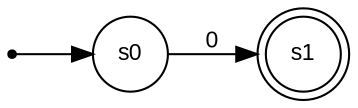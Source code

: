 digraph finite_state_machine {
	rankdir=LR;
	edge [fontname=arial,fontsize=11]
	node [fontname=arial,fontsize=11,shape=doublecircle];s1;
	node [shape=circle,size=8]
	start [shape=point]
	start -> s0
	s0 -> s1 [label=0]	
}


